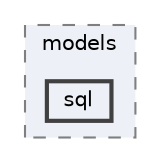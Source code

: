 digraph "C:/Users/LukeMabie/documents/Development/Password_Saver_Using_Django-master/venv/Lib/site-packages/django/contrib/gis/db/models/sql"
{
 // LATEX_PDF_SIZE
  bgcolor="transparent";
  edge [fontname=Helvetica,fontsize=10,labelfontname=Helvetica,labelfontsize=10];
  node [fontname=Helvetica,fontsize=10,shape=box,height=0.2,width=0.4];
  compound=true
  subgraph clusterdir_7ecca39bc92968003697d40cc3a24d27 {
    graph [ bgcolor="#edf0f7", pencolor="grey50", label="models", fontname=Helvetica,fontsize=10 style="filled,dashed", URL="dir_7ecca39bc92968003697d40cc3a24d27.html",tooltip=""]
  dir_55f23327794bd9a30c0993b97bba07d1 [label="sql", fillcolor="#edf0f7", color="grey25", style="filled,bold", URL="dir_55f23327794bd9a30c0993b97bba07d1.html",tooltip=""];
  }
}
